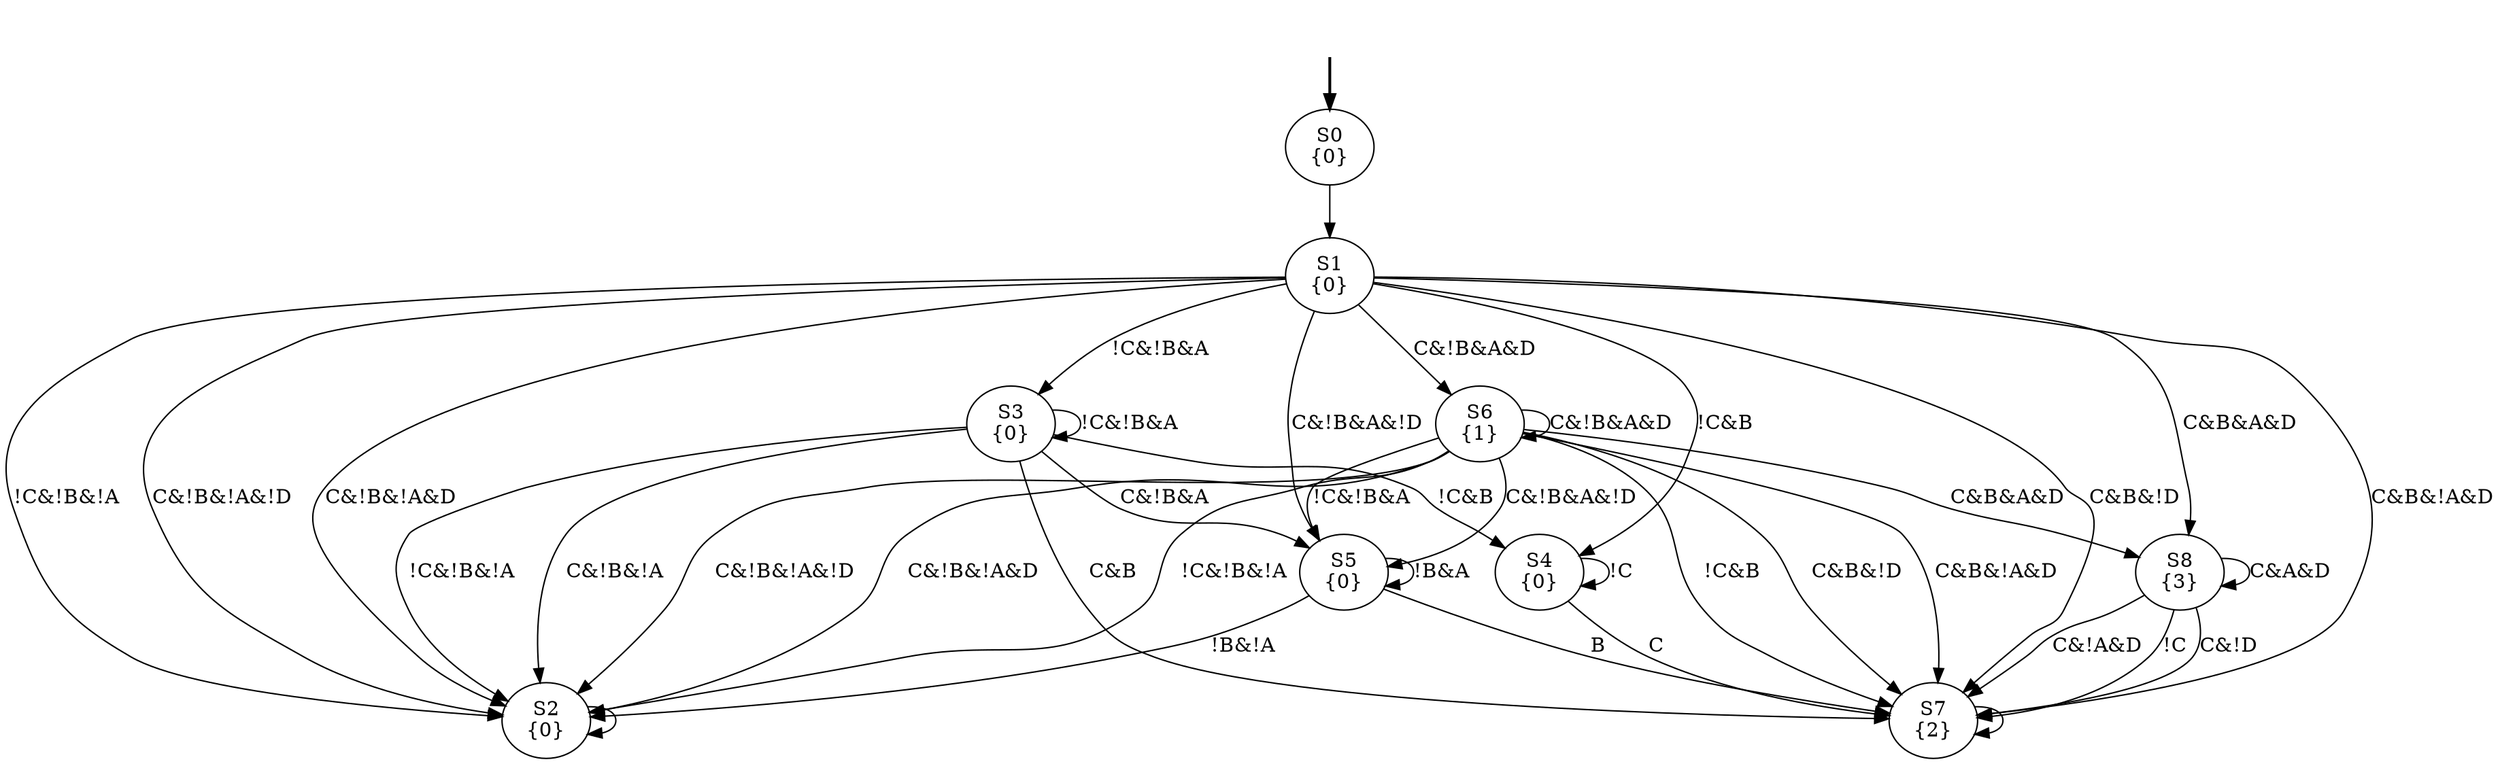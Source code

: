 digraph {
	fake [style=invisible]
	"S2
{0}"
	"S7
{2}"
	"S5
{0}"
	"S4
{0}"
	"S8
{3}"
	"S1
{0}"
	"S3
{0}"
	"S6
{1}"
	fake -> "S0
{0}" [style=bold]
	"S0
{0}" -> "S1
{0}" [label=""]
	"S1
{0}" -> "S2
{0}" [label="!C&!B&!A"]
	"S1
{0}" -> "S3
{0}" [label="!C&!B&A"]
	"S1
{0}" -> "S4
{0}" [label="!C&B"]
	"S1
{0}" -> "S2
{0}" [label="C&!B&!A&!D"]
	"S1
{0}" -> "S2
{0}" [label="C&!B&!A&D"]
	"S1
{0}" -> "S5
{0}" [label="C&!B&A&!D"]
	"S1
{0}" -> "S6
{1}" [label="C&!B&A&D"]
	"S1
{0}" -> "S7
{2}" [label="C&B&!D"]
	"S1
{0}" -> "S7
{2}" [label="C&B&!A&D"]
	"S1
{0}" -> "S8
{3}" [label="C&B&A&D"]
	"S8
{3}" -> "S7
{2}" [label="!C"]
	"S8
{3}" -> "S7
{2}" [label="C&!D"]
	"S8
{3}" -> "S7
{2}" [label="C&!A&D"]
	"S8
{3}" -> "S8
{3}" [label="C&A&D"]
	"S7
{2}" -> "S7
{2}" [label=""]
	"S6
{1}" -> "S2
{0}" [label="!C&!B&!A"]
	"S6
{1}" -> "S2
{0}" [label="C&!B&!A&!D"]
	"S6
{1}" -> "S2
{0}" [label="C&!B&!A&D"]
	"S6
{1}" -> "S5
{0}" [label="!C&!B&A"]
	"S6
{1}" -> "S5
{0}" [label="C&!B&A&!D"]
	"S6
{1}" -> "S6
{1}" [label="C&!B&A&D"]
	"S6
{1}" -> "S7
{2}" [label="!C&B"]
	"S6
{1}" -> "S7
{2}" [label="C&B&!D"]
	"S6
{1}" -> "S7
{2}" [label="C&B&!A&D"]
	"S6
{1}" -> "S8
{3}" [label="C&B&A&D"]
	"S5
{0}" -> "S2
{0}" [label="!B&!A"]
	"S5
{0}" -> "S5
{0}" [label="!B&A"]
	"S5
{0}" -> "S7
{2}" [label=B]
	"S4
{0}" -> "S4
{0}" [label="!C"]
	"S4
{0}" -> "S7
{2}" [label=C]
	"S3
{0}" -> "S2
{0}" [label="!C&!B&!A"]
	"S3
{0}" -> "S3
{0}" [label="!C&!B&A"]
	"S3
{0}" -> "S4
{0}" [label="!C&B"]
	"S3
{0}" -> "S2
{0}" [label="C&!B&!A"]
	"S3
{0}" -> "S5
{0}" [label="C&!B&A"]
	"S3
{0}" -> "S7
{2}" [label="C&B"]
	"S2
{0}" -> "S2
{0}" [label=""]
}
